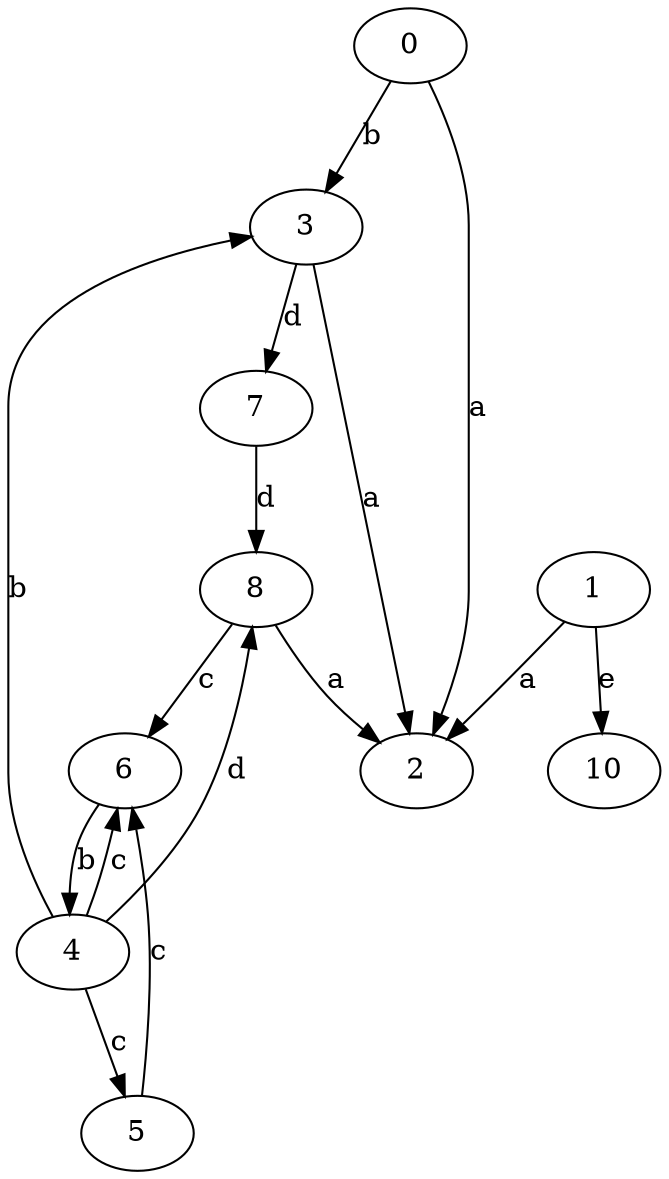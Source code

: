 strict digraph  {
0;
2;
3;
1;
4;
5;
6;
7;
8;
10;
0 -> 2  [label=a];
0 -> 3  [label=b];
3 -> 2  [label=a];
3 -> 7  [label=d];
1 -> 2  [label=a];
1 -> 10  [label=e];
4 -> 3  [label=b];
4 -> 5  [label=c];
4 -> 6  [label=c];
4 -> 8  [label=d];
5 -> 6  [label=c];
6 -> 4  [label=b];
7 -> 8  [label=d];
8 -> 2  [label=a];
8 -> 6  [label=c];
}
